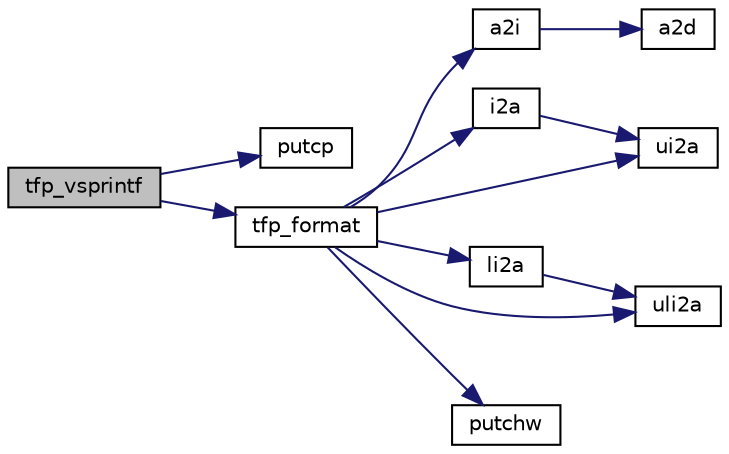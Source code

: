 digraph "tfp_vsprintf"
{
 // INTERACTIVE_SVG=YES
  edge [fontname="Helvetica",fontsize="10",labelfontname="Helvetica",labelfontsize="10"];
  node [fontname="Helvetica",fontsize="10",shape=record];
  rankdir="LR";
  Node1 [label="tfp_vsprintf",height=0.2,width=0.4,color="black", fillcolor="grey75", style="filled", fontcolor="black"];
  Node1 -> Node2 [color="midnightblue",fontsize="10",style="solid",fontname="Helvetica"];
  Node2 [label="putcp",height=0.2,width=0.4,color="black", fillcolor="white", style="filled",URL="$d1/dc6/a00037.html#af8c19e7fd316d83ac94d9bed9fccbf76"];
  Node1 -> Node3 [color="midnightblue",fontsize="10",style="solid",fontname="Helvetica"];
  Node3 [label="tfp_format",height=0.2,width=0.4,color="black", fillcolor="white", style="filled",URL="$d1/dc6/a00037.html#a2e6857db4b5af96ebbfa61da86245dc5"];
  Node3 -> Node4 [color="midnightblue",fontsize="10",style="solid",fontname="Helvetica"];
  Node4 [label="a2i",height=0.2,width=0.4,color="black", fillcolor="white", style="filled",URL="$d1/dc6/a00037.html#aeadd3398ed3a27d05fd6638133feb559"];
  Node4 -> Node5 [color="midnightblue",fontsize="10",style="solid",fontname="Helvetica"];
  Node5 [label="a2d",height=0.2,width=0.4,color="black", fillcolor="white", style="filled",URL="$d1/dc6/a00037.html#a0f3bca7da68487662b7dff4aa60e2079"];
  Node3 -> Node6 [color="midnightblue",fontsize="10",style="solid",fontname="Helvetica"];
  Node6 [label="i2a",height=0.2,width=0.4,color="black", fillcolor="white", style="filled",URL="$d1/dc6/a00037.html#a13e43d9a7f9f5fedcc3889ed0dfe1cad"];
  Node6 -> Node7 [color="midnightblue",fontsize="10",style="solid",fontname="Helvetica"];
  Node7 [label="ui2a",height=0.2,width=0.4,color="black", fillcolor="white", style="filled",URL="$d1/dc6/a00037.html#ae17e69308453bdacaa3b6475d441aa7b"];
  Node3 -> Node8 [color="midnightblue",fontsize="10",style="solid",fontname="Helvetica"];
  Node8 [label="li2a",height=0.2,width=0.4,color="black", fillcolor="white", style="filled",URL="$d1/dc6/a00037.html#a3e55a1e7928695ff7713544a808c3fce"];
  Node8 -> Node9 [color="midnightblue",fontsize="10",style="solid",fontname="Helvetica"];
  Node9 [label="uli2a",height=0.2,width=0.4,color="black", fillcolor="white", style="filled",URL="$d1/dc6/a00037.html#ac8448f6a2ace7b25fc6fbd5561fe5e75"];
  Node3 -> Node10 [color="midnightblue",fontsize="10",style="solid",fontname="Helvetica"];
  Node10 [label="putchw",height=0.2,width=0.4,color="black", fillcolor="white", style="filled",URL="$d1/dc6/a00037.html#a231c14785d57435ad9cba03d6623c75c"];
  Node3 -> Node7 [color="midnightblue",fontsize="10",style="solid",fontname="Helvetica"];
  Node3 -> Node9 [color="midnightblue",fontsize="10",style="solid",fontname="Helvetica"];
}
